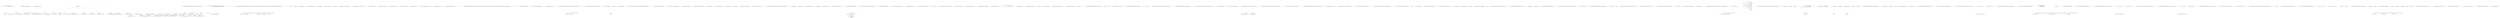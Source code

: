 digraph  {
n155 [label="Nancy.NancyEngine", span=""];
n0 [cluster="Nancy.NancyEngine.NancyEngine(Nancy.Routing.IRequestDispatcher, Nancy.INancyContextFactory, System.Collections.Generic.IEnumerable<Nancy.ErrorHandling.IStatusCodeHandler>, Nancy.Diagnostics.IRequestTracing, Nancy.IStaticContentProvider, Nancy.Responses.Negotiation.IResponseNegotiator, Nancy.Configuration.INancyEnvironment)", label="Entry Nancy.NancyEngine.NancyEngine(Nancy.Routing.IRequestDispatcher, Nancy.INancyContextFactory, System.Collections.Generic.IEnumerable<Nancy.ErrorHandling.IStatusCodeHandler>, Nancy.Diagnostics.IRequestTracing, Nancy.IStaticContentProvider, Nancy.Responses.Negotiation.IResponseNegotiator, Nancy.Configuration.INancyEnvironment)", span="46-46"];
n1 [cluster="Nancy.NancyEngine.NancyEngine(Nancy.Routing.IRequestDispatcher, Nancy.INancyContextFactory, System.Collections.Generic.IEnumerable<Nancy.ErrorHandling.IStatusCodeHandler>, Nancy.Diagnostics.IRequestTracing, Nancy.IStaticContentProvider, Nancy.Responses.Negotiation.IResponseNegotiator, Nancy.Configuration.INancyEnvironment)", label="dispatcher == null", span="54-54"];
n3 [cluster="Nancy.NancyEngine.NancyEngine(Nancy.Routing.IRequestDispatcher, Nancy.INancyContextFactory, System.Collections.Generic.IEnumerable<Nancy.ErrorHandling.IStatusCodeHandler>, Nancy.Diagnostics.IRequestTracing, Nancy.IStaticContentProvider, Nancy.Responses.Negotiation.IResponseNegotiator, Nancy.Configuration.INancyEnvironment)", label="contextFactory == null", span="59-59"];
n5 [cluster="Nancy.NancyEngine.NancyEngine(Nancy.Routing.IRequestDispatcher, Nancy.INancyContextFactory, System.Collections.Generic.IEnumerable<Nancy.ErrorHandling.IStatusCodeHandler>, Nancy.Diagnostics.IRequestTracing, Nancy.IStaticContentProvider, Nancy.Responses.Negotiation.IResponseNegotiator, Nancy.Configuration.INancyEnvironment)", label="statusCodeHandlers == null", span="64-64"];
n7 [cluster="Nancy.NancyEngine.NancyEngine(Nancy.Routing.IRequestDispatcher, Nancy.INancyContextFactory, System.Collections.Generic.IEnumerable<Nancy.ErrorHandling.IStatusCodeHandler>, Nancy.Diagnostics.IRequestTracing, Nancy.IStaticContentProvider, Nancy.Responses.Negotiation.IResponseNegotiator, Nancy.Configuration.INancyEnvironment)", label="requestTracing == null", span="69-69"];
n9 [cluster="Nancy.NancyEngine.NancyEngine(Nancy.Routing.IRequestDispatcher, Nancy.INancyContextFactory, System.Collections.Generic.IEnumerable<Nancy.ErrorHandling.IStatusCodeHandler>, Nancy.Diagnostics.IRequestTracing, Nancy.IStaticContentProvider, Nancy.Responses.Negotiation.IResponseNegotiator, Nancy.Configuration.INancyEnvironment)", label="staticContentProvider == null", span="74-74"];
n11 [cluster="Nancy.NancyEngine.NancyEngine(Nancy.Routing.IRequestDispatcher, Nancy.INancyContextFactory, System.Collections.Generic.IEnumerable<Nancy.ErrorHandling.IStatusCodeHandler>, Nancy.Diagnostics.IRequestTracing, Nancy.IStaticContentProvider, Nancy.Responses.Negotiation.IResponseNegotiator, Nancy.Configuration.INancyEnvironment)", label="negotiator == null", span="79-79"];
n13 [cluster="Nancy.NancyEngine.NancyEngine(Nancy.Routing.IRequestDispatcher, Nancy.INancyContextFactory, System.Collections.Generic.IEnumerable<Nancy.ErrorHandling.IStatusCodeHandler>, Nancy.Diagnostics.IRequestTracing, Nancy.IStaticContentProvider, Nancy.Responses.Negotiation.IResponseNegotiator, Nancy.Configuration.INancyEnvironment)", label="this.dispatcher = dispatcher", span="84-84"];
n14 [cluster="Nancy.NancyEngine.NancyEngine(Nancy.Routing.IRequestDispatcher, Nancy.INancyContextFactory, System.Collections.Generic.IEnumerable<Nancy.ErrorHandling.IStatusCodeHandler>, Nancy.Diagnostics.IRequestTracing, Nancy.IStaticContentProvider, Nancy.Responses.Negotiation.IResponseNegotiator, Nancy.Configuration.INancyEnvironment)", label="this.contextFactory = contextFactory", span="85-85"];
n15 [cluster="Nancy.NancyEngine.NancyEngine(Nancy.Routing.IRequestDispatcher, Nancy.INancyContextFactory, System.Collections.Generic.IEnumerable<Nancy.ErrorHandling.IStatusCodeHandler>, Nancy.Diagnostics.IRequestTracing, Nancy.IStaticContentProvider, Nancy.Responses.Negotiation.IResponseNegotiator, Nancy.Configuration.INancyEnvironment)", label="this.statusCodeHandlers = statusCodeHandlers.ToArray()", span="86-86"];
n16 [cluster="Nancy.NancyEngine.NancyEngine(Nancy.Routing.IRequestDispatcher, Nancy.INancyContextFactory, System.Collections.Generic.IEnumerable<Nancy.ErrorHandling.IStatusCodeHandler>, Nancy.Diagnostics.IRequestTracing, Nancy.IStaticContentProvider, Nancy.Responses.Negotiation.IResponseNegotiator, Nancy.Configuration.INancyEnvironment)", label="this.requestTracing = requestTracing", span="87-87"];
n17 [cluster="Nancy.NancyEngine.NancyEngine(Nancy.Routing.IRequestDispatcher, Nancy.INancyContextFactory, System.Collections.Generic.IEnumerable<Nancy.ErrorHandling.IStatusCodeHandler>, Nancy.Diagnostics.IRequestTracing, Nancy.IStaticContentProvider, Nancy.Responses.Negotiation.IResponseNegotiator, Nancy.Configuration.INancyEnvironment)", label="this.staticContentProvider = staticContentProvider", span="88-88"];
n18 [cluster="Nancy.NancyEngine.NancyEngine(Nancy.Routing.IRequestDispatcher, Nancy.INancyContextFactory, System.Collections.Generic.IEnumerable<Nancy.ErrorHandling.IStatusCodeHandler>, Nancy.Diagnostics.IRequestTracing, Nancy.IStaticContentProvider, Nancy.Responses.Negotiation.IResponseNegotiator, Nancy.Configuration.INancyEnvironment)", label="this.negotiator = negotiator", span="89-89"];
n20 [cluster="Nancy.NancyEngine.NancyEngine(Nancy.Routing.IRequestDispatcher, Nancy.INancyContextFactory, System.Collections.Generic.IEnumerable<Nancy.ErrorHandling.IStatusCodeHandler>, Nancy.Diagnostics.IRequestTracing, Nancy.IStaticContentProvider, Nancy.Responses.Negotiation.IResponseNegotiator, Nancy.Configuration.INancyEnvironment)", label="this.traceConfiguration = environment.GetValue<TraceConfiguration>()", span="91-91"];
n2 [cluster="Nancy.NancyEngine.NancyEngine(Nancy.Routing.IRequestDispatcher, Nancy.INancyContextFactory, System.Collections.Generic.IEnumerable<Nancy.ErrorHandling.IStatusCodeHandler>, Nancy.Diagnostics.IRequestTracing, Nancy.IStaticContentProvider, Nancy.Responses.Negotiation.IResponseNegotiator, Nancy.Configuration.INancyEnvironment)", label="throw new ArgumentNullException(''dispatcher'', ''The resolver parameter cannot be null.'');", span="56-56"];
n4 [cluster="Nancy.NancyEngine.NancyEngine(Nancy.Routing.IRequestDispatcher, Nancy.INancyContextFactory, System.Collections.Generic.IEnumerable<Nancy.ErrorHandling.IStatusCodeHandler>, Nancy.Diagnostics.IRequestTracing, Nancy.IStaticContentProvider, Nancy.Responses.Negotiation.IResponseNegotiator, Nancy.Configuration.INancyEnvironment)", label="throw new ArgumentNullException(''contextFactory'');", span="61-61"];
n6 [cluster="Nancy.NancyEngine.NancyEngine(Nancy.Routing.IRequestDispatcher, Nancy.INancyContextFactory, System.Collections.Generic.IEnumerable<Nancy.ErrorHandling.IStatusCodeHandler>, Nancy.Diagnostics.IRequestTracing, Nancy.IStaticContentProvider, Nancy.Responses.Negotiation.IResponseNegotiator, Nancy.Configuration.INancyEnvironment)", label="throw new ArgumentNullException(''statusCodeHandlers'');", span="66-66"];
n8 [cluster="Nancy.NancyEngine.NancyEngine(Nancy.Routing.IRequestDispatcher, Nancy.INancyContextFactory, System.Collections.Generic.IEnumerable<Nancy.ErrorHandling.IStatusCodeHandler>, Nancy.Diagnostics.IRequestTracing, Nancy.IStaticContentProvider, Nancy.Responses.Negotiation.IResponseNegotiator, Nancy.Configuration.INancyEnvironment)", label="throw new ArgumentNullException(''requestTracing'');", span="71-71"];
n10 [cluster="Nancy.NancyEngine.NancyEngine(Nancy.Routing.IRequestDispatcher, Nancy.INancyContextFactory, System.Collections.Generic.IEnumerable<Nancy.ErrorHandling.IStatusCodeHandler>, Nancy.Diagnostics.IRequestTracing, Nancy.IStaticContentProvider, Nancy.Responses.Negotiation.IResponseNegotiator, Nancy.Configuration.INancyEnvironment)", label="throw new ArgumentNullException(''staticContentProvider'');", span="76-76"];
n12 [cluster="Nancy.NancyEngine.NancyEngine(Nancy.Routing.IRequestDispatcher, Nancy.INancyContextFactory, System.Collections.Generic.IEnumerable<Nancy.ErrorHandling.IStatusCodeHandler>, Nancy.Diagnostics.IRequestTracing, Nancy.IStaticContentProvider, Nancy.Responses.Negotiation.IResponseNegotiator, Nancy.Configuration.INancyEnvironment)", label="throw new ArgumentNullException(''negotiator'');", span="81-81"];
n24 [cluster="System.Collections.Generic.IEnumerable<TSource>.ToArray<TSource>()", label="Entry System.Collections.Generic.IEnumerable<TSource>.ToArray<TSource>()", span="0-0"];
n19 [cluster="Nancy.NancyEngine.NancyEngine(Nancy.Routing.IRequestDispatcher, Nancy.INancyContextFactory, System.Collections.Generic.IEnumerable<Nancy.ErrorHandling.IStatusCodeHandler>, Nancy.Diagnostics.IRequestTracing, Nancy.IStaticContentProvider, Nancy.Responses.Negotiation.IResponseNegotiator, Nancy.Configuration.INancyEnvironment)", label="this.engineDisposedCts = new CancellationTokenSource()", span="90-90"];
n25 [cluster="System.Threading.CancellationTokenSource.CancellationTokenSource()", label="Entry System.Threading.CancellationTokenSource.CancellationTokenSource()", span="0-0"];
n21 [cluster="Nancy.NancyEngine.NancyEngine(Nancy.Routing.IRequestDispatcher, Nancy.INancyContextFactory, System.Collections.Generic.IEnumerable<Nancy.ErrorHandling.IStatusCodeHandler>, Nancy.Diagnostics.IRequestTracing, Nancy.IStaticContentProvider, Nancy.Responses.Negotiation.IResponseNegotiator, Nancy.Configuration.INancyEnvironment)", label="Exit Nancy.NancyEngine.NancyEngine(Nancy.Routing.IRequestDispatcher, Nancy.INancyContextFactory, System.Collections.Generic.IEnumerable<Nancy.ErrorHandling.IStatusCodeHandler>, Nancy.Diagnostics.IRequestTracing, Nancy.IStaticContentProvider, Nancy.Responses.Negotiation.IResponseNegotiator, Nancy.Configuration.INancyEnvironment)", span="46-46"];
n23 [cluster="System.ArgumentNullException.ArgumentNullException(string)", label="Entry System.ArgumentNullException.ArgumentNullException(string)", span="0-0"];
n22 [cluster="System.ArgumentNullException.ArgumentNullException(string, string)", label="Entry System.ArgumentNullException.ArgumentNullException(string, string)", span="0-0"];
n26 [cluster="Nancy.Configuration.INancyEnvironment.GetValue<T>()", label="Entry Nancy.Configuration.INancyEnvironment.GetValue<T>()", span="26-26"];
n27 [cluster="Nancy.NancyEngine.HandleRequest(Nancy.Request, System.Func<Nancy.NancyContext, Nancy.NancyContext>, System.Threading.CancellationToken)", label="Entry Nancy.NancyEngine.HandleRequest(Nancy.Request, System.Func<Nancy.NancyContext, Nancy.NancyContext>, System.Threading.CancellationToken)", span="107-107"];
n28 [cluster="Nancy.NancyEngine.HandleRequest(Nancy.Request, System.Func<Nancy.NancyContext, Nancy.NancyContext>, System.Threading.CancellationToken)", label="var cts = CancellationTokenSource.CreateLinkedTokenSource(this.engineDisposedCts.Token, cancellationToken)", span="109-109"];
n30 [cluster="Nancy.NancyEngine.HandleRequest(Nancy.Request, System.Func<Nancy.NancyContext, Nancy.NancyContext>, System.Threading.CancellationToken)", label="request == null", span="113-113"];
n32 [cluster="Nancy.NancyEngine.HandleRequest(Nancy.Request, System.Func<Nancy.NancyContext, Nancy.NancyContext>, System.Threading.CancellationToken)", label="var context = this.contextFactory.Create(request)", span="118-118"];
n33 [cluster="Nancy.NancyEngine.HandleRequest(Nancy.Request, System.Func<Nancy.NancyContext, Nancy.NancyContext>, System.Threading.CancellationToken)", label="preRequest != null", span="120-120"];
n34 [cluster="Nancy.NancyEngine.HandleRequest(Nancy.Request, System.Func<Nancy.NancyContext, Nancy.NancyContext>, System.Threading.CancellationToken)", label="context = preRequest(context)", span="122-122"];
n29 [cluster="Nancy.NancyEngine.HandleRequest(Nancy.Request, System.Func<Nancy.NancyContext, Nancy.NancyContext>, System.Threading.CancellationToken)", label="cts.Token.ThrowIfCancellationRequested()", span="111-111"];
n45 [cluster="System.Threading.CancellationTokenSource.CreateLinkedTokenSource(System.Threading.CancellationToken, System.Threading.CancellationToken)", label="Entry System.Threading.CancellationTokenSource.CreateLinkedTokenSource(System.Threading.CancellationToken, System.Threading.CancellationToken)", span="0-0"];
n40 [cluster="Nancy.NancyEngine.HandleRequest(Nancy.Request, System.Func<Nancy.NancyContext, Nancy.NancyContext>, System.Threading.CancellationToken)", label="var nancyContext = await this.InvokeRequestLifeCycle(context, cts.Token, pipelines)\r\n                    .ConfigureAwait(false)", span="135-136"];
n46 [cluster="System.Threading.CancellationToken.ThrowIfCancellationRequested()", label="Entry System.Threading.CancellationToken.ThrowIfCancellationRequested()", span="0-0"];
n31 [cluster="Nancy.NancyEngine.HandleRequest(Nancy.Request, System.Func<Nancy.NancyContext, Nancy.NancyContext>, System.Threading.CancellationToken)", label="throw new ArgumentNullException(''request'', ''The request parameter cannot be null.'');", span="115-115"];
n47 [cluster="Nancy.INancyContextFactory.Create(Nancy.Request)", label="Entry Nancy.INancyContextFactory.Create(Nancy.Request)", span="11-11"];
n35 [cluster="Nancy.NancyEngine.HandleRequest(Nancy.Request, System.Func<Nancy.NancyContext, Nancy.NancyContext>, System.Threading.CancellationToken)", label="var staticContentResponse = this.staticContentProvider.GetContent(context)", span="125-125"];
n37 [cluster="Nancy.NancyEngine.HandleRequest(Nancy.Request, System.Func<Nancy.NancyContext, Nancy.NancyContext>, System.Threading.CancellationToken)", label="context.Response = staticContentResponse", span="128-128"];
n38 [cluster="Nancy.NancyEngine.HandleRequest(Nancy.Request, System.Func<Nancy.NancyContext, Nancy.NancyContext>, System.Threading.CancellationToken)", label="return context;", span="130-130"];
n39 [cluster="Nancy.NancyEngine.HandleRequest(Nancy.Request, System.Func<Nancy.NancyContext, Nancy.NancyContext>, System.Threading.CancellationToken)", label="var pipelines = this.RequestPipelinesFactory.Invoke(context)", span="133-133"];
n48 [cluster="System.Func<T, TResult>.Invoke(T)", label="Entry System.Func<T, TResult>.Invoke(T)", span="0-0"];
n36 [cluster="Nancy.NancyEngine.HandleRequest(Nancy.Request, System.Func<Nancy.NancyContext, Nancy.NancyContext>, System.Threading.CancellationToken)", label="staticContentResponse != null", span="126-126"];
n49 [cluster="Nancy.IStaticContentProvider.GetContent(Nancy.NancyContext)", label="Entry Nancy.IStaticContentProvider.GetContent(Nancy.NancyContext)", span="12-12"];
n41 [cluster="Nancy.NancyEngine.HandleRequest(Nancy.Request, System.Func<Nancy.NancyContext, Nancy.NancyContext>, System.Threading.CancellationToken)", label="this.CheckStatusCodeHandler(nancyContext)", span="138-138"];
n50 [cluster="Nancy.NancyEngine.InvokeRequestLifeCycle(Nancy.NancyContext, System.Threading.CancellationToken, Nancy.Bootstrapper.IPipelines)", label="Entry Nancy.NancyEngine.InvokeRequestLifeCycle(Nancy.NancyContext, System.Threading.CancellationToken, Nancy.Bootstrapper.IPipelines)", span="270-270"];
n51 [cluster="System.Threading.Tasks.Task<TResult>.ConfigureAwait(bool)", label="Entry System.Threading.Tasks.Task<TResult>.ConfigureAwait(bool)", span="0-0"];
n42 [cluster="Nancy.NancyEngine.HandleRequest(Nancy.Request, System.Func<Nancy.NancyContext, Nancy.NancyContext>, System.Threading.CancellationToken)", label="this.SaveTraceInformation(nancyContext)", span="140-140"];
n43 [cluster="Nancy.NancyEngine.HandleRequest(Nancy.Request, System.Func<Nancy.NancyContext, Nancy.NancyContext>, System.Threading.CancellationToken)", label="return nancyContext;", span="142-142"];
n52 [cluster="Nancy.NancyEngine.CheckStatusCodeHandler(Nancy.NancyContext)", label="Entry Nancy.NancyEngine.CheckStatusCodeHandler(Nancy.NancyContext)", span="213-213"];
n53 [cluster="Nancy.NancyEngine.SaveTraceInformation(Nancy.NancyContext)", label="Entry Nancy.NancyEngine.SaveTraceInformation(Nancy.NancyContext)", span="154-154"];
n44 [cluster="Nancy.NancyEngine.HandleRequest(Nancy.Request, System.Func<Nancy.NancyContext, Nancy.NancyContext>, System.Threading.CancellationToken)", label="Exit Nancy.NancyEngine.HandleRequest(Nancy.Request, System.Func<Nancy.NancyContext, Nancy.NancyContext>, System.Threading.CancellationToken)", span="107-107"];
n54 [cluster="Nancy.NancyEngine.Dispose()", label="Entry Nancy.NancyEngine.Dispose()", span="149-149"];
n55 [cluster="Nancy.NancyEngine.Dispose()", label="this.engineDisposedCts.Cancel()", span="151-151"];
n56 [cluster="Nancy.NancyEngine.Dispose()", label="Exit Nancy.NancyEngine.Dispose()", span="149-149"];
n57 [cluster="System.Threading.CancellationTokenSource.Cancel()", label="Entry System.Threading.CancellationTokenSource.Cancel()", span="0-0"];
n58 [cluster="Nancy.NancyEngine.SaveTraceInformation(Nancy.NancyContext)", label="!this.EnableTracing(ctx)", span="156-156"];
n60 [cluster="Nancy.NancyEngine.SaveTraceInformation(Nancy.NancyContext)", label="ctx.Request == null || ctx.Response == null", span="161-161"];
n62 [cluster="Nancy.NancyEngine.SaveTraceInformation(Nancy.NancyContext)", label="var sessionGuid = this.GetDiagnosticsSessionGuid(ctx)", span="166-166"];
n63 [cluster="Nancy.NancyEngine.SaveTraceInformation(Nancy.NancyContext)", label="ctx.Trace.RequestData = ctx.Request", span="168-168"];
n64 [cluster="Nancy.NancyEngine.SaveTraceInformation(Nancy.NancyContext)", label="ctx.Trace.ResponseData = ctx.Response", span="169-169"];
n65 [cluster="Nancy.NancyEngine.SaveTraceInformation(Nancy.NancyContext)", label="this.requestTracing.AddRequestDiagnosticToSession(sessionGuid, ctx)", span="171-171"];
n66 [cluster="Nancy.NancyEngine.SaveTraceInformation(Nancy.NancyContext)", label="this.UpdateTraceCookie(ctx, sessionGuid)", span="173-173"];
n59 [cluster="Nancy.NancyEngine.SaveTraceInformation(Nancy.NancyContext)", label="return;", span="158-158"];
n68 [cluster="Nancy.NancyEngine.EnableTracing(Nancy.NancyContext)", label="Entry Nancy.NancyEngine.EnableTracing(Nancy.NancyContext)", span="176-176"];
n61 [cluster="Nancy.NancyEngine.SaveTraceInformation(Nancy.NancyContext)", label="return;", span="163-163"];
n69 [cluster="Nancy.NancyEngine.GetDiagnosticsSessionGuid(Nancy.NancyContext)", label="Entry Nancy.NancyEngine.GetDiagnosticsSessionGuid(Nancy.NancyContext)", span="181-181"];
n70 [cluster="Nancy.Diagnostics.IRequestTracing.AddRequestDiagnosticToSession(System.Guid, Nancy.NancyContext)", label="Entry Nancy.Diagnostics.IRequestTracing.AddRequestDiagnosticToSession(System.Guid, Nancy.NancyContext)", span="15-15"];
n67 [cluster="Nancy.NancyEngine.SaveTraceInformation(Nancy.NancyContext)", label="Exit Nancy.NancyEngine.SaveTraceInformation(Nancy.NancyContext)", span="154-154"];
n71 [cluster="Nancy.NancyEngine.UpdateTraceCookie(Nancy.NancyContext, System.Guid)", label="Entry Nancy.NancyEngine.UpdateTraceCookie(Nancy.NancyContext, System.Guid)", span="203-203"];
n72 [cluster="Nancy.NancyEngine.EnableTracing(Nancy.NancyContext)", label="return this.traceConfiguration.Enabled && !ctx.Items.ContainsKey(DiagnosticsHook.ItemsKey);", span="178-178"];
n73 [cluster="Nancy.NancyEngine.EnableTracing(Nancy.NancyContext)", label="Exit Nancy.NancyEngine.EnableTracing(Nancy.NancyContext)", span="176-176"];
n74 [cluster="System.Collections.Generic.IDictionary<TKey, TValue>.ContainsKey(TKey)", label="Entry System.Collections.Generic.IDictionary<TKey, TValue>.ContainsKey(TKey)", span="0-0"];
n75 [cluster="Nancy.NancyEngine.GetDiagnosticsSessionGuid(Nancy.NancyContext)", label="string sessionId", span="183-183"];
n76 [cluster="Nancy.NancyEngine.GetDiagnosticsSessionGuid(Nancy.NancyContext)", label="!ctx.Request.Cookies.TryGetValue(''__NCTRACE'', out sessionId)", span="184-184"];
n77 [cluster="Nancy.NancyEngine.GetDiagnosticsSessionGuid(Nancy.NancyContext)", label="return this.requestTracing.CreateSession();", span="186-186"];
n78 [cluster="Nancy.NancyEngine.GetDiagnosticsSessionGuid(Nancy.NancyContext)", label="Guid sessionGuid", span="189-189"];
n85 [cluster="System.Collections.Generic.IDictionary<TKey, TValue>.TryGetValue(TKey, out TValue)", label="Entry System.Collections.Generic.IDictionary<TKey, TValue>.TryGetValue(TKey, out TValue)", span="0-0"];
n79 [cluster="Nancy.NancyEngine.GetDiagnosticsSessionGuid(Nancy.NancyContext)", label="!Guid.TryParse(sessionId, out sessionGuid)", span="190-190"];
n80 [cluster="Nancy.NancyEngine.GetDiagnosticsSessionGuid(Nancy.NancyContext)", label="return this.requestTracing.CreateSession();", span="192-192"];
n81 [cluster="Nancy.NancyEngine.GetDiagnosticsSessionGuid(Nancy.NancyContext)", label="!this.requestTracing.IsValidSessionId(sessionGuid)", span="195-195"];
n87 [cluster="System.Guid.TryParse(string, out System.Guid)", label="Entry System.Guid.TryParse(string, out System.Guid)", span="0-0"];
n83 [cluster="Nancy.NancyEngine.GetDiagnosticsSessionGuid(Nancy.NancyContext)", label="return sessionGuid;", span="200-200"];
n82 [cluster="Nancy.NancyEngine.GetDiagnosticsSessionGuid(Nancy.NancyContext)", label="return this.requestTracing.CreateSession();", span="197-197"];
n88 [cluster="Nancy.Diagnostics.IRequestTracing.IsValidSessionId(System.Guid)", label="Entry Nancy.Diagnostics.IRequestTracing.IsValidSessionId(System.Guid)", span="39-39"];
n84 [cluster="Nancy.NancyEngine.GetDiagnosticsSessionGuid(Nancy.NancyContext)", label="Exit Nancy.NancyEngine.GetDiagnosticsSessionGuid(Nancy.NancyContext)", span="181-181"];
n86 [cluster="Nancy.Diagnostics.IRequestTracing.CreateSession()", label="Entry Nancy.Diagnostics.IRequestTracing.CreateSession()", span="26-26"];
n89 [cluster="Nancy.NancyEngine.UpdateTraceCookie(Nancy.NancyContext, System.Guid)", label="var cookie = new NancyCookie(''__NCTRACE'', sessionGuid.ToString(), true)\r\n            {\r\n                Expires = DateTime.Now.AddMinutes(30)\r\n            }", span="205-208"];
n90 [cluster="Nancy.NancyEngine.UpdateTraceCookie(Nancy.NancyContext, System.Guid)", label="ctx.Response = ctx.Response.WithCookie(cookie)", span="210-210"];
n92 [cluster="Nancy.Cookies.NancyCookie.NancyCookie(string, string, bool)", label="Entry Nancy.Cookies.NancyCookie.NancyCookie(string, string, bool)", span="40-40"];
n93 [cluster="System.Guid.ToString()", label="Entry System.Guid.ToString()", span="0-0"];
n94 [cluster="System.DateTime.AddMinutes(double)", label="Entry System.DateTime.AddMinutes(double)", span="0-0"];
n91 [cluster="Nancy.NancyEngine.UpdateTraceCookie(Nancy.NancyContext, System.Guid)", label="Exit Nancy.NancyEngine.UpdateTraceCookie(Nancy.NancyContext, System.Guid)", span="203-203"];
n95 [cluster="Nancy.Response.WithCookie(Nancy.Cookies.INancyCookie)", label="Entry Nancy.Response.WithCookie(Nancy.Cookies.INancyCookie)", span="89-89"];
n96 [cluster="Nancy.NancyEngine.CheckStatusCodeHandler(Nancy.NancyContext)", label="context.Response == null", span="215-215"];
n101 [cluster="Nancy.NancyEngine.CheckStatusCodeHandler(Nancy.NancyContext)", label="!statusCodeHandler.HandlesStatusCode(context.Response.StatusCode, context)", span="225-225"];
n110 [cluster="Nancy.NancyEngine.CheckStatusCodeHandler(Nancy.NancyContext)", label="handler.Handle(context.Response.StatusCode, context)", span="257-257"];
n114 [cluster="Nancy.NancyEngine.CheckStatusCodeHandler(Nancy.NancyContext)", label="defaultHandler.Handle(context.Response.StatusCode, context)", span="266-266"];
n97 [cluster="Nancy.NancyEngine.CheckStatusCodeHandler(Nancy.NancyContext)", label="return;", span="217-217"];
n98 [cluster="Nancy.NancyEngine.CheckStatusCodeHandler(Nancy.NancyContext)", label="IStatusCodeHandler defaultHandler = null", span="220-220"];
n99 [cluster="Nancy.NancyEngine.CheckStatusCodeHandler(Nancy.NancyContext)", label="IStatusCodeHandler customHandler = null", span="221-221"];
n102 [cluster="Nancy.NancyEngine.CheckStatusCodeHandler(Nancy.NancyContext)", label="defaultHandler == null && (statusCodeHandler is DefaultStatusCodeHandler)", span="230-230"];
n106 [cluster="Nancy.NancyEngine.CheckStatusCodeHandler(Nancy.NancyContext)", label="(defaultHandler != null) && (customHandler != null)", span="242-242"];
n107 [cluster="Nancy.NancyEngine.CheckStatusCodeHandler(Nancy.NancyContext)", label="var handler = customHandler ?? defaultHandler", span="248-248"];
n112 [cluster="Nancy.NancyEngine.CheckStatusCodeHandler(Nancy.NancyContext)", label="defaultHandler == null", span="261-261"];
n100 [cluster="Nancy.NancyEngine.CheckStatusCodeHandler(Nancy.NancyContext)", label="this.statusCodeHandlers", span="223-223"];
n104 [cluster="Nancy.NancyEngine.CheckStatusCodeHandler(Nancy.NancyContext)", label="customHandler == null && !(statusCodeHandler is DefaultStatusCodeHandler)", span="236-236"];
n103 [cluster="Nancy.NancyEngine.CheckStatusCodeHandler(Nancy.NancyContext)", label="defaultHandler = statusCodeHandler", span="232-232"];
n105 [cluster="Nancy.NancyEngine.CheckStatusCodeHandler(Nancy.NancyContext)", label="customHandler = statusCodeHandler", span="238-238"];
n116 [cluster="Nancy.ErrorHandling.IStatusCodeHandler.HandlesStatusCode(Nancy.HttpStatusCode, Nancy.NancyContext)", label="Entry Nancy.ErrorHandling.IStatusCodeHandler.HandlesStatusCode(Nancy.HttpStatusCode, Nancy.NancyContext)", span="13-13"];
n108 [cluster="Nancy.NancyEngine.CheckStatusCodeHandler(Nancy.NancyContext)", label="handler == null", span="250-250"];
n109 [cluster="Nancy.NancyEngine.CheckStatusCodeHandler(Nancy.NancyContext)", label="return;", span="252-252"];
n111 [cluster="Nancy.NancyEngine.CheckStatusCodeHandler(Nancy.NancyContext)", label=Exception, span="259-259"];
n115 [cluster="Nancy.NancyEngine.CheckStatusCodeHandler(Nancy.NancyContext)", label="Exit Nancy.NancyEngine.CheckStatusCodeHandler(Nancy.NancyContext)", span="213-213"];
n117 [cluster="Nancy.ErrorHandling.IStatusCodeHandler.Handle(Nancy.HttpStatusCode, Nancy.NancyContext)", label="Entry Nancy.ErrorHandling.IStatusCodeHandler.Handle(Nancy.HttpStatusCode, Nancy.NancyContext)", span="20-20"];
n113 [cluster="Nancy.NancyEngine.CheckStatusCodeHandler(Nancy.NancyContext)", label="throw;", span="263-263"];
n118 [cluster="Nancy.NancyEngine.InvokeRequestLifeCycle(Nancy.NancyContext, System.Threading.CancellationToken, Nancy.Bootstrapper.IPipelines)", label="var response = await InvokePreRequestHook(context, cancellationToken, pipelines.BeforeRequest).ConfigureAwait(false) ??\r\n                               await this.dispatcher.Dispatch(context, cancellationToken).ConfigureAwait(false)", span="274-275"];
n119 [cluster="Nancy.NancyEngine.InvokeRequestLifeCycle(Nancy.NancyContext, System.Threading.CancellationToken, Nancy.Bootstrapper.IPipelines)", label="context.Response = response", span="277-277"];
n120 [cluster="Nancy.NancyEngine.InvokeRequestLifeCycle(Nancy.NancyContext, System.Threading.CancellationToken, Nancy.Bootstrapper.IPipelines)", label="await this.InvokePostRequestHook(context, cancellationToken, pipelines.AfterRequest).ConfigureAwait(false)", span="279-279"];
n121 [cluster="Nancy.NancyEngine.InvokeRequestLifeCycle(Nancy.NancyContext, System.Threading.CancellationToken, Nancy.Bootstrapper.IPipelines)", label="await response.PreExecute(context).ConfigureAwait(false)", span="281-281"];
n123 [cluster="Nancy.NancyEngine.InvokeRequestLifeCycle(Nancy.NancyContext, System.Threading.CancellationToken, Nancy.Bootstrapper.IPipelines)", label="this.InvokeOnErrorHook(context, pipelines.OnError, ex)", span="285-285"];
n124 [cluster="Nancy.NancyEngine.InvokeRequestLifeCycle(Nancy.NancyContext, System.Threading.CancellationToken, Nancy.Bootstrapper.IPipelines)", label="return context;", span="288-288"];
n126 [cluster="Nancy.NancyEngine.InvokePreRequestHook(Nancy.NancyContext, System.Threading.CancellationToken, Nancy.BeforePipeline)", label="Entry Nancy.NancyEngine.InvokePreRequestHook(Nancy.NancyContext, System.Threading.CancellationToken, Nancy.BeforePipeline)", span="291-291"];
n127 [cluster="Nancy.Routing.IRequestDispatcher.Dispatch(Nancy.NancyContext, System.Threading.CancellationToken)", label="Entry Nancy.Routing.IRequestDispatcher.Dispatch(Nancy.NancyContext, System.Threading.CancellationToken)", span="15-15"];
n128 [cluster="Nancy.NancyEngine.InvokePostRequestHook(Nancy.NancyContext, System.Threading.CancellationToken, Nancy.AfterPipeline)", label="Entry Nancy.NancyEngine.InvokePostRequestHook(Nancy.NancyContext, System.Threading.CancellationToken, Nancy.AfterPipeline)", span="296-296"];
n129 [cluster="System.Threading.Tasks.Task.ConfigureAwait(bool)", label="Entry System.Threading.Tasks.Task.ConfigureAwait(bool)", span="0-0"];
n122 [cluster="Nancy.NancyEngine.InvokeRequestLifeCycle(Nancy.NancyContext, System.Threading.CancellationToken, Nancy.Bootstrapper.IPipelines)", label=Exception, span="283-283"];
n130 [cluster="Nancy.Response.PreExecute(Nancy.NancyContext)", label="Entry Nancy.Response.PreExecute(Nancy.NancyContext)", span="92-92"];
n131 [cluster="Nancy.NancyEngine.InvokeOnErrorHook(Nancy.NancyContext, Nancy.ErrorPipeline, System.Exception)", label="Entry Nancy.NancyEngine.InvokeOnErrorHook(Nancy.NancyContext, Nancy.ErrorPipeline, System.Exception)", span="301-301"];
n125 [cluster="Nancy.NancyEngine.InvokeRequestLifeCycle(Nancy.NancyContext, System.Threading.CancellationToken, Nancy.Bootstrapper.IPipelines)", label="Exit Nancy.NancyEngine.InvokeRequestLifeCycle(Nancy.NancyContext, System.Threading.CancellationToken, Nancy.Bootstrapper.IPipelines)", span="270-270"];
n132 [cluster="Nancy.NancyEngine.InvokePreRequestHook(Nancy.NancyContext, System.Threading.CancellationToken, Nancy.BeforePipeline)", label="return pipeline == null ? Task.FromResult<Response>(null) : pipeline.Invoke(context, cancellationToken);", span="293-293"];
n133 [cluster="Nancy.NancyEngine.InvokePreRequestHook(Nancy.NancyContext, System.Threading.CancellationToken, Nancy.BeforePipeline)", label="Exit Nancy.NancyEngine.InvokePreRequestHook(Nancy.NancyContext, System.Threading.CancellationToken, Nancy.BeforePipeline)", span="291-291"];
n134 [cluster="System.Threading.Tasks.Task.FromResult<TResult>(TResult)", label="Entry System.Threading.Tasks.Task.FromResult<TResult>(TResult)", span="0-0"];
n135 [cluster="Nancy.BeforePipeline.Invoke(Nancy.NancyContext, System.Threading.CancellationToken)", label="Entry Nancy.BeforePipeline.Invoke(Nancy.NancyContext, System.Threading.CancellationToken)", span="51-51"];
n136 [cluster="Nancy.NancyEngine.InvokePostRequestHook(Nancy.NancyContext, System.Threading.CancellationToken, Nancy.AfterPipeline)", label="return pipeline == null ? TaskHelpers.CompletedTask : pipeline.Invoke(context, cancellationToken);", span="298-298"];
n137 [cluster="Nancy.NancyEngine.InvokePostRequestHook(Nancy.NancyContext, System.Threading.CancellationToken, Nancy.AfterPipeline)", label="Exit Nancy.NancyEngine.InvokePostRequestHook(Nancy.NancyContext, System.Threading.CancellationToken, Nancy.AfterPipeline)", span="296-296"];
n138 [cluster="Nancy.AfterPipeline.Invoke(Nancy.NancyContext, System.Threading.CancellationToken)", label="Entry Nancy.AfterPipeline.Invoke(Nancy.NancyContext, System.Threading.CancellationToken)", span="98-98"];
n139 [cluster="Nancy.NancyEngine.InvokeOnErrorHook(Nancy.NancyContext, Nancy.ErrorPipeline, System.Exception)", label="pipeline == null", span="305-305"];
n140 [cluster="Nancy.NancyEngine.InvokeOnErrorHook(Nancy.NancyContext, Nancy.ErrorPipeline, System.Exception)", label="throw new RequestExecutionException(ex);", span="307-307"];
n141 [cluster="Nancy.NancyEngine.InvokeOnErrorHook(Nancy.NancyContext, Nancy.ErrorPipeline, System.Exception)", label="var onErrorResult = pipeline.Invoke(context, ex)", span="310-310"];
n143 [cluster="Nancy.NancyEngine.InvokeOnErrorHook(Nancy.NancyContext, Nancy.ErrorPipeline, System.Exception)", label="throw new RequestExecutionException(ex);", span="314-314"];
n144 [cluster="Nancy.NancyEngine.InvokeOnErrorHook(Nancy.NancyContext, Nancy.ErrorPipeline, System.Exception)", label="context.Response = this.negotiator.NegotiateResponse(onErrorResult, context)", span="317-317"];
n146 [cluster="Nancy.NancyEngine.InvokeOnErrorHook(Nancy.NancyContext, Nancy.ErrorPipeline, System.Exception)", label="context.Response = new Response { StatusCode = HttpStatusCode.InternalServerError }", span="321-321"];
n147 [cluster="Nancy.NancyEngine.InvokeOnErrorHook(Nancy.NancyContext, Nancy.ErrorPipeline, System.Exception)", label="context.Items[ERROR_KEY] = e.ToString()", span="322-322"];
n148 [cluster="Nancy.NancyEngine.InvokeOnErrorHook(Nancy.NancyContext, Nancy.ErrorPipeline, System.Exception)", label="context.Items[ERROR_EXCEPTION] = e", span="323-323"];
n142 [cluster="Nancy.NancyEngine.InvokeOnErrorHook(Nancy.NancyContext, Nancy.ErrorPipeline, System.Exception)", label="onErrorResult == null", span="312-312"];
n151 [cluster="Nancy.ErrorPipeline.Invoke(Nancy.NancyContext, System.Exception)", label="Entry Nancy.ErrorPipeline.Invoke(Nancy.NancyContext, System.Exception)", span="67-67"];
n145 [cluster="Nancy.NancyEngine.InvokeOnErrorHook(Nancy.NancyContext, Nancy.ErrorPipeline, System.Exception)", label=Exception, span="319-319"];
n149 [cluster="Nancy.NancyEngine.InvokeOnErrorHook(Nancy.NancyContext, Nancy.ErrorPipeline, System.Exception)", label="Exit Nancy.NancyEngine.InvokeOnErrorHook(Nancy.NancyContext, Nancy.ErrorPipeline, System.Exception)", span="301-301"];
n152 [cluster="Nancy.Responses.Negotiation.IResponseNegotiator.NegotiateResponse(dynamic, Nancy.NancyContext)", label="Entry Nancy.Responses.Negotiation.IResponseNegotiator.NegotiateResponse(dynamic, Nancy.NancyContext)", span="13-13"];
n153 [cluster="Nancy.Response.Response()", label="Entry Nancy.Response.Response()", span="30-30"];
n154 [cluster="System.Exception.ToString()", label="Entry System.Exception.ToString()", span="0-0"];
n150 [cluster="Nancy.RequestExecutionException.RequestExecutionException(System.Exception)", label="Entry Nancy.RequestExecutionException.RequestExecutionException(System.Exception)", span="15-15"];
m0_0 [cluster="Nancy.ViewEngines.DotLiquid.DotLiquidViewEngine.DotLiquidViewEngine(Nancy.ViewEngines.DotLiquid.IFileSystemFactory)", file="DotLiquidViewEngine.cs", label="Entry Nancy.ViewEngines.DotLiquid.DotLiquidViewEngine.DotLiquidViewEngine(Nancy.ViewEngines.DotLiquid.IFileSystemFactory)", span="19-19"];
m0_1 [cluster="Nancy.ViewEngines.DotLiquid.DotLiquidViewEngine.DotLiquidViewEngine(Nancy.ViewEngines.DotLiquid.IFileSystemFactory)", file="DotLiquidViewEngine.cs", label="this.fileSystemFactory = fileSystemFactory", span="21-21"];
m0_2 [cluster="Nancy.ViewEngines.DotLiquid.DotLiquidViewEngine.DotLiquidViewEngine(Nancy.ViewEngines.DotLiquid.IFileSystemFactory)", file="DotLiquidViewEngine.cs", label="Exit Nancy.ViewEngines.DotLiquid.DotLiquidViewEngine.DotLiquidViewEngine(Nancy.ViewEngines.DotLiquid.IFileSystemFactory)", span="19-19"];
m0_23 [cluster="StreamWriter.cstr", file="DotLiquidViewEngine.cs", label="Entry StreamWriter.cstr", span=""];
m0_31 [cluster="Unk.Parse", file="DotLiquidViewEngine.cs", label="Entry Unk.Parse", span=""];
m0_3 [cluster="Nancy.ViewEngines.DotLiquid.DotLiquidViewEngine.Initialize(Nancy.ViewEngines.ViewEngineStartupContext)", file="DotLiquidViewEngine.cs", label="Entry Nancy.ViewEngines.DotLiquid.DotLiquidViewEngine.Initialize(Nancy.ViewEngines.ViewEngineStartupContext)", span="38-38"];
m0_4 [cluster="Nancy.ViewEngines.DotLiquid.DotLiquidViewEngine.Initialize(Nancy.ViewEngines.ViewEngineStartupContext)", file="DotLiquidViewEngine.cs", label="Template.FileSystem = this.fileSystemFactory.GetFileSystem(viewEngineStartupContext)", span="40-40"];
m0_5 [cluster="Nancy.ViewEngines.DotLiquid.DotLiquidViewEngine.Initialize(Nancy.ViewEngines.ViewEngineStartupContext)", file="DotLiquidViewEngine.cs", label="Exit Nancy.ViewEngines.DotLiquid.DotLiquidViewEngine.Initialize(Nancy.ViewEngines.ViewEngineStartupContext)", span="38-38"];
m0_25 [cluster="System.IO.StreamWriter.Flush()", file="DotLiquidViewEngine.cs", label="Entry System.IO.StreamWriter.Flush()", span="0-0"];
m0_19 [cluster="Nancy.ViewEngines.DotLiquid.DynamicDrop.DynamicDrop(dynamic)", file="DotLiquidViewEngine.cs", label="Entry Nancy.ViewEngines.DotLiquid.DynamicDrop.DynamicDrop(dynamic)", span="15-15"];
m0_30 [cluster="System.IO.TextReader.ReadToEnd()", file="DotLiquidViewEngine.cs", label="Entry System.IO.TextReader.ReadToEnd()", span="0-0"];
m0_7 [cluster="Nancy.ViewEngines.DotLiquid.DotLiquidViewEngine.RenderView(Nancy.ViewEngines.ViewLocationResult, dynamic, Nancy.ViewEngines.IRenderContext)", file="DotLiquidViewEngine.cs", label="Entry Nancy.ViewEngines.DotLiquid.DotLiquidViewEngine.RenderView(Nancy.ViewEngines.ViewLocationResult, dynamic, Nancy.ViewEngines.IRenderContext)", span="50-50"];
m0_8 [cluster="Nancy.ViewEngines.DotLiquid.DotLiquidViewEngine.RenderView(Nancy.ViewEngines.ViewLocationResult, dynamic, Nancy.ViewEngines.IRenderContext)", file="DotLiquidViewEngine.cs", label="return new HtmlResponse(contents: stream =>\r\n            {\r\n                var hashedModel =\r\n                    Hash.FromAnonymousObject(new { model = new DynamicDrop(model) });\r\n\r\n                var parsed = renderContext.ViewCache.GetOrAdd(\r\n                    viewLocationResult,\r\n                    x => Template.Parse(viewLocationResult.Contents.Invoke().ReadToEnd()));\r\n\r\n                var rendered = parsed.Render(hashedModel);\r\n\r\n                var writer = new StreamWriter(stream);\r\n\r\n                writer.Write(rendered);\r\n                writer.Flush();\r\n            });", span="52-67"];
m0_9 [cluster="Nancy.ViewEngines.DotLiquid.DotLiquidViewEngine.RenderView(Nancy.ViewEngines.ViewLocationResult, dynamic, Nancy.ViewEngines.IRenderContext)", file="DotLiquidViewEngine.cs", label="Exit Nancy.ViewEngines.DotLiquid.DotLiquidViewEngine.RenderView(Nancy.ViewEngines.ViewLocationResult, dynamic, Nancy.ViewEngines.IRenderContext)", span="50-50"];
m0_20 [cluster="Unk.FromAnonymousObject", file="DotLiquidViewEngine.cs", label="Entry Unk.FromAnonymousObject", span=""];
m0_22 [cluster="Unk.Render", file="DotLiquidViewEngine.cs", label="Entry Unk.Render", span=""];
m0_21 [cluster="Unk.GetOrAdd", file="DotLiquidViewEngine.cs", label="Entry Unk.GetOrAdd", span=""];
m0_26 [cluster="lambda expression", file="DotLiquidViewEngine.cs", label="Entry lambda expression", span="59-59"];
m0_12 [cluster="lambda expression", file="DotLiquidViewEngine.cs", label="var hashedModel =\r\n                    Hash.FromAnonymousObject(new { model = new DynamicDrop(model) })", span="54-55"];
m0_13 [cluster="lambda expression", file="DotLiquidViewEngine.cs", label="var parsed = renderContext.ViewCache.GetOrAdd(\r\n                    viewLocationResult,\r\n                    x => Template.Parse(viewLocationResult.Contents.Invoke().ReadToEnd()))", span="57-59"];
m0_27 [cluster="lambda expression", file="DotLiquidViewEngine.cs", label="Template.Parse(viewLocationResult.Contents.Invoke().ReadToEnd())", span="59-59"];
m0_15 [cluster="lambda expression", file="DotLiquidViewEngine.cs", label="var writer = new StreamWriter(stream)", span="63-63"];
m0_11 [cluster="lambda expression", file="DotLiquidViewEngine.cs", label="Entry lambda expression", span="52-67"];
m0_14 [cluster="lambda expression", file="DotLiquidViewEngine.cs", label="var rendered = parsed.Render(hashedModel)", span="61-61"];
m0_16 [cluster="lambda expression", file="DotLiquidViewEngine.cs", label="writer.Write(rendered)", span="65-65"];
m0_17 [cluster="lambda expression", file="DotLiquidViewEngine.cs", label="writer.Flush()", span="66-66"];
m0_18 [cluster="lambda expression", file="DotLiquidViewEngine.cs", label="Exit lambda expression", span="52-67"];
m0_28 [cluster="lambda expression", file="DotLiquidViewEngine.cs", label="Exit lambda expression", span="59-59"];
m0_6 [cluster="Nancy.ViewEngines.DotLiquid.IFileSystemFactory.GetFileSystem(Nancy.ViewEngines.ViewEngineStartupContext)", file="DotLiquidViewEngine.cs", label="Entry Nancy.ViewEngines.DotLiquid.IFileSystemFactory.GetFileSystem(Nancy.ViewEngines.ViewEngineStartupContext)", span="14-14"];
m0_29 [cluster="System.Func<TResult>.Invoke()", file="DotLiquidViewEngine.cs", label="Entry System.Func<TResult>.Invoke()", span="0-0"];
m0_10 [cluster="HtmlResponse.cstr", file="DotLiquidViewEngine.cs", label="Entry HtmlResponse.cstr", span=""];
m0_24 [cluster="Unk.Write", file="DotLiquidViewEngine.cs", label="Entry Unk.Write", span=""];
m0_32 [file="DotLiquidViewEngine.cs", label="Nancy.ViewEngines.DotLiquid.DotLiquidViewEngine", span=""];
m0_33 [file="DotLiquidViewEngine.cs", label=dynamic, span=""];
m0_34 [file="DotLiquidViewEngine.cs", label="Nancy.ViewEngines.ViewLocationResult", span=""];
m0_35 [file="DotLiquidViewEngine.cs", label="Nancy.ViewEngines.IRenderContext", span=""];
m1_0 [cluster="Nancy.ViewEngines.DotLiquid.DotLiquidViewEngineStartup.Initialize(Nancy.Bootstrapper.IPipelines)", file="DotLiquidViewEngineStartup.cs", label="Entry Nancy.ViewEngines.DotLiquid.DotLiquidViewEngineStartup.Initialize(Nancy.Bootstrapper.IPipelines)", span="38-38"];
m1_1 [cluster="Nancy.ViewEngines.DotLiquid.DotLiquidViewEngineStartup.Initialize(Nancy.Bootstrapper.IPipelines)", file="DotLiquidViewEngineStartup.cs", label="Exit Nancy.ViewEngines.DotLiquid.DotLiquidViewEngineStartup.Initialize(Nancy.Bootstrapper.IPipelines)", span="38-38"];
m2_20 [cluster="Nancy.ViewEngines.DotLiquid.Tests.Functional.PartialRenderingFixture.Should_render_view_with_singlequoted_partial()", file="PartialRenderingFixture.cs", label="Entry Nancy.ViewEngines.DotLiquid.Tests.Functional.PartialRenderingFixture.Should_render_view_with_singlequoted_partial()", span="33-33"];
m2_21 [cluster="Nancy.ViewEngines.DotLiquid.Tests.Functional.PartialRenderingFixture.Should_render_view_with_singlequoted_partial()", color=green, community=0, file="PartialRenderingFixture.cs", label="var result = this.browser.Get(''/singlequotedpartial'')", prediction=0, span="37-37"];
m2_22 [cluster="Nancy.ViewEngines.DotLiquid.Tests.Functional.PartialRenderingFixture.Should_render_view_with_singlequoted_partial()", color=green, community=0, file="PartialRenderingFixture.cs", label="Assert.Equal(result.StatusCode, HttpStatusCode.OK)", prediction=1, span="40-40"];
m2_23 [cluster="Nancy.ViewEngines.DotLiquid.Tests.Functional.PartialRenderingFixture.Should_render_view_with_singlequoted_partial()", color=green, community=0, file="PartialRenderingFixture.cs", label="Assert.Equal(result.Body.AsString(), ''This content is from the partial'')", prediction=0, span="41-41"];
m2_24 [cluster="Nancy.ViewEngines.DotLiquid.Tests.Functional.PartialRenderingFixture.Should_render_view_with_singlequoted_partial()", file="PartialRenderingFixture.cs", label="Exit Nancy.ViewEngines.DotLiquid.Tests.Functional.PartialRenderingFixture.Should_render_view_with_singlequoted_partial()", span="33-33"];
m2_0 [cluster="Nancy.ViewEngines.DotLiquid.Tests.Functional.PartialRenderingFixture.PartialRenderingFixture()", file="PartialRenderingFixture.cs", label="Entry Nancy.ViewEngines.DotLiquid.Tests.Functional.PartialRenderingFixture.PartialRenderingFixture()", span="9-9"];
m2_1 [cluster="Nancy.ViewEngines.DotLiquid.Tests.Functional.PartialRenderingFixture.PartialRenderingFixture()", color=green, community=0, file="PartialRenderingFixture.cs", label="var bootstrapper = new ConfigurableBootstrapper(with =>{\r\n                with.Module<PartialRenderingModule>();\r\n                with.RootPathProvider<RootPathProvider>();\r\n            })", prediction=3, span="11-14"];
m2_2 [cluster="Nancy.ViewEngines.DotLiquid.Tests.Functional.PartialRenderingFixture.PartialRenderingFixture()", color=green, community=0, file="PartialRenderingFixture.cs", label="this.browser =\r\n                new Browser(bootstrapper)", prediction=4, span="16-17"];
m2_3 [cluster="Nancy.ViewEngines.DotLiquid.Tests.Functional.PartialRenderingFixture.PartialRenderingFixture()", file="PartialRenderingFixture.cs", label="Exit Nancy.ViewEngines.DotLiquid.Tests.Functional.PartialRenderingFixture.PartialRenderingFixture()", span="9-9"];
m2_25 [cluster="Nancy.ViewEngines.DotLiquid.Tests.Functional.PartialRenderingFixture.Should_render_view_with_doublequoted_partial()", file="PartialRenderingFixture.cs", label="Entry Nancy.ViewEngines.DotLiquid.Tests.Functional.PartialRenderingFixture.Should_render_view_with_doublequoted_partial()", span="45-45"];
m2_26 [cluster="Nancy.ViewEngines.DotLiquid.Tests.Functional.PartialRenderingFixture.Should_render_view_with_doublequoted_partial()", color=green, community=0, file="PartialRenderingFixture.cs", label="var result = this.browser.Get(''/doublequotedpartial'')", prediction=5, span="49-49"];
m2_27 [cluster="Nancy.ViewEngines.DotLiquid.Tests.Functional.PartialRenderingFixture.Should_render_view_with_doublequoted_partial()", color=green, community=0, file="PartialRenderingFixture.cs", label="Assert.Equal(result.StatusCode, HttpStatusCode.OK)", prediction=6, span="52-52"];
m2_28 [cluster="Nancy.ViewEngines.DotLiquid.Tests.Functional.PartialRenderingFixture.Should_render_view_with_doublequoted_partial()", color=green, community=0, file="PartialRenderingFixture.cs", label="Assert.Equal(result.Body.AsString(), ''This content is from the partial'')", prediction=5, span="53-53"];
m2_29 [cluster="Nancy.ViewEngines.DotLiquid.Tests.Functional.PartialRenderingFixture.Should_render_view_with_doublequoted_partial()", file="PartialRenderingFixture.cs", label="Exit Nancy.ViewEngines.DotLiquid.Tests.Functional.PartialRenderingFixture.Should_render_view_with_doublequoted_partial()", span="45-45"];
m2_12 [cluster="Nancy.ViewEngines.DotLiquid.Tests.Functional.PartialRenderingFixture.Should_render_view_with_unquoted_partial()", file="PartialRenderingFixture.cs", label="Entry Nancy.ViewEngines.DotLiquid.Tests.Functional.PartialRenderingFixture.Should_render_view_with_unquoted_partial()", span="21-21"];
m2_13 [cluster="Nancy.ViewEngines.DotLiquid.Tests.Functional.PartialRenderingFixture.Should_render_view_with_unquoted_partial()", color=green, community=0, file="PartialRenderingFixture.cs", label="var result = this.browser.Get(''/unquotedpartial'')", prediction=8, span="25-25"];
m2_14 [cluster="Nancy.ViewEngines.DotLiquid.Tests.Functional.PartialRenderingFixture.Should_render_view_with_unquoted_partial()", color=green, community=0, file="PartialRenderingFixture.cs", label="Assert.Equal(result.StatusCode, HttpStatusCode.OK)", prediction=9, span="28-28"];
m2_15 [cluster="Nancy.ViewEngines.DotLiquid.Tests.Functional.PartialRenderingFixture.Should_render_view_with_unquoted_partial()", color=green, community=0, file="PartialRenderingFixture.cs", label="Assert.Equal(result.Body.AsString(), ''This content is from the partial'')", prediction=8, span="29-29"];
m2_16 [cluster="Nancy.ViewEngines.DotLiquid.Tests.Functional.PartialRenderingFixture.Should_render_view_with_unquoted_partial()", file="PartialRenderingFixture.cs", label="Exit Nancy.ViewEngines.DotLiquid.Tests.Functional.PartialRenderingFixture.Should_render_view_with_unquoted_partial()", span="21-21"];
m2_17 [cluster="Nancy.Testing.Browser.Get(string, System.Action<Nancy.Testing.BrowserContext>)", file="PartialRenderingFixture.cs", label="Entry Nancy.Testing.Browser.Get(string, System.Action<Nancy.Testing.BrowserContext>)", span="50-50"];
m2_19 [cluster="Nancy.Testing.BrowserResponseBodyWrapper.AsString()", file="PartialRenderingFixture.cs", label="Entry Nancy.Testing.BrowserResponseBodyWrapper.AsString()", span="30-30"];
m2_4 [cluster="Nancy.Testing.ConfigurableBootstrapper.ConfigurableBootstrapper(System.Action<Nancy.Testing.ConfigurableBootstrapper.ConfigurableBoostrapperConfigurator>)", file="PartialRenderingFixture.cs", label="Entry Nancy.Testing.ConfigurableBootstrapper.ConfigurableBootstrapper(System.Action<Nancy.Testing.ConfigurableBootstrapper.ConfigurableBoostrapperConfigurator>)", span="40-40"];
m2_18 [cluster="Unk.Equal", file="PartialRenderingFixture.cs", label="Entry Unk.Equal", span=""];
m2_11 [cluster="Nancy.Testing.ConfigurableBootstrapper.ConfigurableBoostrapperConfigurator.RootPathProvider<T>()", file="PartialRenderingFixture.cs", label="Entry Nancy.Testing.ConfigurableBootstrapper.ConfigurableBoostrapperConfigurator.RootPathProvider<T>()", span="813-813"];
m2_30 [cluster="Nancy.ViewEngines.DotLiquid.Tests.Functional.PartialRenderingModule.PartialRenderingModule()", file="PartialRenderingFixture.cs", label="Entry Nancy.ViewEngines.DotLiquid.Tests.Functional.PartialRenderingModule.PartialRenderingModule()", span="59-59"];
m2_31 [cluster="Nancy.ViewEngines.DotLiquid.Tests.Functional.PartialRenderingModule.PartialRenderingModule()", color=green, community=0, file="PartialRenderingFixture.cs", label="Get[''/unquotedpartial''] = _ => View[''unquotedpartial'']", prediction=11, span="61-61"];
m2_32 [cluster="Nancy.ViewEngines.DotLiquid.Tests.Functional.PartialRenderingModule.PartialRenderingModule()", color=green, community=0, file="PartialRenderingFixture.cs", label="Get[''/doublequotedpartial''] = _ => View[''doublequotedpartial'']", prediction=12, span="63-63"];
m2_33 [cluster="Nancy.ViewEngines.DotLiquid.Tests.Functional.PartialRenderingModule.PartialRenderingModule()", color=green, community=0, file="PartialRenderingFixture.cs", label="Get[''/singlequotedpartial''] = _ => View[''singlequotedpartial'']", prediction=13, span="65-65"];
m2_34 [cluster="Nancy.ViewEngines.DotLiquid.Tests.Functional.PartialRenderingModule.PartialRenderingModule()", file="PartialRenderingFixture.cs", label="Exit Nancy.ViewEngines.DotLiquid.Tests.Functional.PartialRenderingModule.PartialRenderingModule()", span="59-59"];
m2_41 [cluster="lambda expression", file="PartialRenderingFixture.cs", label="Entry lambda expression", span="65-65"];
m2_7 [cluster="lambda expression", color=green, community=0, file="PartialRenderingFixture.cs", label="with.Module<PartialRenderingModule>()", prediction=3, span="12-12"];
m2_8 [cluster="lambda expression", color=green, community=0, file="PartialRenderingFixture.cs", label="with.RootPathProvider<RootPathProvider>()", prediction=3, span="13-13"];
m2_6 [cluster="lambda expression", file="PartialRenderingFixture.cs", label="Entry lambda expression", span="11-14"];
m2_9 [cluster="lambda expression", file="PartialRenderingFixture.cs", label="Exit lambda expression", span="11-14"];
m2_36 [cluster="lambda expression", color=green, community=0, file="PartialRenderingFixture.cs", label="View[''unquotedpartial'']", prediction=16, span="61-61"];
m2_35 [cluster="lambda expression", file="PartialRenderingFixture.cs", label="Entry lambda expression", span="61-61"];
m2_37 [cluster="lambda expression", file="PartialRenderingFixture.cs", label="Exit lambda expression", span="61-61"];
m2_39 [cluster="lambda expression", color=green, community=0, file="PartialRenderingFixture.cs", label="View[''doublequotedpartial'']", prediction=16, span="63-63"];
m2_38 [cluster="lambda expression", file="PartialRenderingFixture.cs", label="Entry lambda expression", span="63-63"];
m2_40 [cluster="lambda expression", file="PartialRenderingFixture.cs", label="Exit lambda expression", span="63-63"];
m2_42 [cluster="lambda expression", color=green, community=0, file="PartialRenderingFixture.cs", label="View[''singlequotedpartial'']", prediction=16, span="65-65"];
m2_43 [cluster="lambda expression", file="PartialRenderingFixture.cs", label="Exit lambda expression", span="65-65"];
m2_10 [cluster="Nancy.Testing.ConfigurableBootstrapper.ConfigurableBoostrapperConfigurator.Module<T>()", file="PartialRenderingFixture.cs", label="Entry Nancy.Testing.ConfigurableBootstrapper.ConfigurableBoostrapperConfigurator.Module<T>()", span="616-616"];
m2_5 [cluster="Nancy.Testing.Browser.Browser(Nancy.Bootstrapper.INancyBootstrapper)", file="PartialRenderingFixture.cs", label="Entry Nancy.Testing.Browser.Browser(Nancy.Bootstrapper.INancyBootstrapper)", span="26-26"];
m2_44 [file="PartialRenderingFixture.cs", label="Nancy.ViewEngines.DotLiquid.Tests.Functional.PartialRenderingFixture", span=""];
m2_45 [file="PartialRenderingFixture.cs", label="Nancy.ViewEngines.DotLiquid.Tests.Functional.PartialRenderingModule", span=""];
m3_0 [cluster="Nancy.ViewEngines.DotLiquid.Tests.Functional.RootPathProvider.GetRootPath()", file="RootPathProvider.cs", label="Entry Nancy.ViewEngines.DotLiquid.Tests.Functional.RootPathProvider.GetRootPath()", span="10-10"];
m3_1 [cluster="Nancy.ViewEngines.DotLiquid.Tests.Functional.RootPathProvider.GetRootPath()", color=green, community=0, file="RootPathProvider.cs", label="return PathHelper.GetParent(typeof (RootPathProvider).Assembly.Location, 3);", prediction=19, span="12-12"];
m3_2 [cluster="Nancy.ViewEngines.DotLiquid.Tests.Functional.RootPathProvider.GetRootPath()", file="RootPathProvider.cs", label="Exit Nancy.ViewEngines.DotLiquid.Tests.Functional.RootPathProvider.GetRootPath()", span="10-10"];
m3_3 [cluster="Nancy.Testing.PathHelper.GetParent(string, int)", file="RootPathProvider.cs", label="Entry Nancy.Testing.PathHelper.GetParent(string, int)", span="14-14"];
n155 -> n41  [color=darkseagreen4, key=1, label="Nancy.NancyEngine", style=dashed];
n155 -> n42  [color=darkseagreen4, key=1, label="Nancy.NancyEngine", style=dashed];
n155 -> n55  [color=darkseagreen4, key=1, label="Nancy.NancyEngine", style=dashed];
n155 -> n58  [color=darkseagreen4, key=1, label="Nancy.NancyEngine", style=dashed];
n155 -> n65  [color=darkseagreen4, key=1, label="Nancy.NancyEngine", style=dashed];
n155 -> n66  [color=darkseagreen4, key=1, label="Nancy.NancyEngine", style=dashed];
n155 -> n72  [color=darkseagreen4, key=1, label="Nancy.NancyEngine", style=dashed];
n155 -> n77  [color=darkseagreen4, key=1, label="Nancy.NancyEngine", style=dashed];
n155 -> n80  [color=darkseagreen4, key=1, label="Nancy.NancyEngine", style=dashed];
n155 -> n81  [color=darkseagreen4, key=1, label="Nancy.NancyEngine", style=dashed];
n155 -> n82  [color=darkseagreen4, key=1, label="Nancy.NancyEngine", style=dashed];
n155 -> n100  [color=darkseagreen4, key=1, label="Nancy.NancyEngine", style=dashed];
n155 -> n120  [color=darkseagreen4, key=1, label="Nancy.NancyEngine", style=dashed];
n155 -> n123  [color=darkseagreen4, key=1, label="Nancy.NancyEngine", style=dashed];
n0 -> n3  [color=darkseagreen4, key=1, label="Nancy.INancyContextFactory", style=dashed];
n0 -> n5  [color=darkseagreen4, key=1, label="System.Collections.Generic.IEnumerable<Nancy.ErrorHandling.IStatusCodeHandler>", style=dashed];
n0 -> n7  [color=darkseagreen4, key=1, label="Nancy.Diagnostics.IRequestTracing", style=dashed];
n0 -> n9  [color=darkseagreen4, key=1, label="Nancy.IStaticContentProvider", style=dashed];
n0 -> n11  [color=darkseagreen4, key=1, label="Nancy.Responses.Negotiation.IResponseNegotiator", style=dashed];
n27 -> n30  [color=darkseagreen4, key=1, label="Nancy.Request", style=dashed];
n27 -> n33  [color=darkseagreen4, key=1, label="System.Func<Nancy.NancyContext, Nancy.NancyContext>", style=dashed];
n32 -> n38  [color=darkseagreen4, key=1, label=context, style=dashed];
n34 -> n38  [color=darkseagreen4, key=1, label=context, style=dashed];
n40 -> n42  [color=darkseagreen4, key=1, label=nancyContext, style=dashed];
n40 -> n43  [color=darkseagreen4, key=1, label=nancyContext, style=dashed];
n50 -> n120  [color=darkseagreen4, key=1, label="Nancy.NancyContext", style=dashed];
n50 -> n121  [color=darkseagreen4, key=1, label="Nancy.NancyContext", style=dashed];
n50 -> n123  [color=darkseagreen4, key=1, label="Nancy.NancyContext", style=dashed];
n50 -> n124  [color=darkseagreen4, key=1, label="Nancy.NancyContext", style=dashed];
n52 -> n101  [color=darkseagreen4, key=1, label="Nancy.NancyContext", style=dashed];
n52 -> n110  [color=darkseagreen4, key=1, label="Nancy.NancyContext", style=dashed];
n52 -> n114  [color=darkseagreen4, key=1, label="Nancy.NancyContext", style=dashed];
n53 -> n60  [color=darkseagreen4, key=1, label="Nancy.NancyContext", style=dashed];
n53 -> n65  [color=darkseagreen4, key=1, label="Nancy.NancyContext", style=dashed];
n53 -> n66  [color=darkseagreen4, key=1, label="Nancy.NancyContext", style=dashed];
n62 -> n65  [color=darkseagreen4, key=1, label=sessionGuid, style=dashed];
n62 -> n66  [color=darkseagreen4, key=1, label=sessionGuid, style=dashed];
n69 -> n76  [color=darkseagreen4, key=1, label="Nancy.NancyContext", style=dashed];
n76 -> n79  [color=darkseagreen4, key=1, label=sessionId, style=dashed];
n79 -> n83  [color=darkseagreen4, key=1, label=sessionGuid, style=dashed];
n98 -> n102  [color=darkseagreen4, key=1, label=defaultHandler, style=dashed];
n98 -> n106  [color=darkseagreen4, key=1, label=defaultHandler, style=dashed];
n98 -> n112  [color=darkseagreen4, key=1, label=defaultHandler, style=dashed];
n98 -> n114  [color=darkseagreen4, key=1, label=defaultHandler, style=dashed];
n99 -> n104  [color=darkseagreen4, key=1, label=customHandler, style=dashed];
n99 -> n106  [color=darkseagreen4, key=1, label=customHandler, style=dashed];
n107 -> n110  [color=darkseagreen4, key=1, label=handler, style=dashed];
n100 -> n102  [color=darkseagreen4, key=1, label=statusCodeHandler, style=dashed];
n100 -> n104  [color=darkseagreen4, key=1, label=statusCodeHandler, style=dashed];
n103 -> n106  [color=darkseagreen4, key=1, label=defaultHandler, style=dashed];
n103 -> n112  [color=darkseagreen4, key=1, label=defaultHandler, style=dashed];
n103 -> n114  [color=darkseagreen4, key=1, label=defaultHandler, style=dashed];
n105 -> n106  [color=darkseagreen4, key=1, label=customHandler, style=dashed];
n118 -> n121  [color=darkseagreen4, key=1, label=response, style=dashed];
n131 -> n140  [color=darkseagreen4, key=1, label="System.Exception", style=dashed];
n131 -> n143  [color=darkseagreen4, key=1, label="System.Exception", style=dashed];
m0_7 -> m0_27  [color=darkseagreen4, key=1, label="Nancy.ViewEngines.ViewLocationResult", style=dashed];
m0_13 -> m0_26  [color=darkseagreen4, key=1, label="lambda expression", style=dashed];
m0_15 -> m0_17  [color=darkseagreen4, key=1, label=writer, style=dashed];
m0_14 -> m0_16  [color=darkseagreen4, key=1, label=rendered, style=dashed];
m0_34 -> m0_27  [color=darkseagreen4, key=1, label="Nancy.ViewEngines.ViewLocationResult", style=dashed];
m2_21 -> m2_23  [color=green, key=1, label=result, style=dashed];
m2_1 -> m2_7  [color=green, key=1, label="Nancy.Testing.ConfigurableBootstrapper.ConfigurableBoostrapperConfigurator", style=dashed];
m2_1 -> m2_8  [color=green, key=1, label="Nancy.Testing.ConfigurableBootstrapper.ConfigurableBoostrapperConfigurator", style=dashed];
m2_26 -> m2_28  [color=green, key=1, label=result, style=dashed];
m2_13 -> m2_15  [color=green, key=1, label=result, style=dashed];
m2_6 -> m2_8  [color=green, key=1, label="Nancy.Testing.ConfigurableBootstrapper.ConfigurableBoostrapperConfigurator", style=dashed];
m2_44 -> m2_2  [color=green, key=1, label="Nancy.ViewEngines.DotLiquid.Tests.Functional.PartialRenderingFixture", style=dashed];
m2_45 -> m2_36  [color=green, key=1, label="Nancy.ViewEngines.DotLiquid.Tests.Functional.PartialRenderingModule", style=dashed];
m2_45 -> m2_39  [color=green, key=1, label="Nancy.ViewEngines.DotLiquid.Tests.Functional.PartialRenderingModule", style=dashed];
m2_45 -> m2_42  [color=green, key=1, label="Nancy.ViewEngines.DotLiquid.Tests.Functional.PartialRenderingModule", style=dashed];
}
